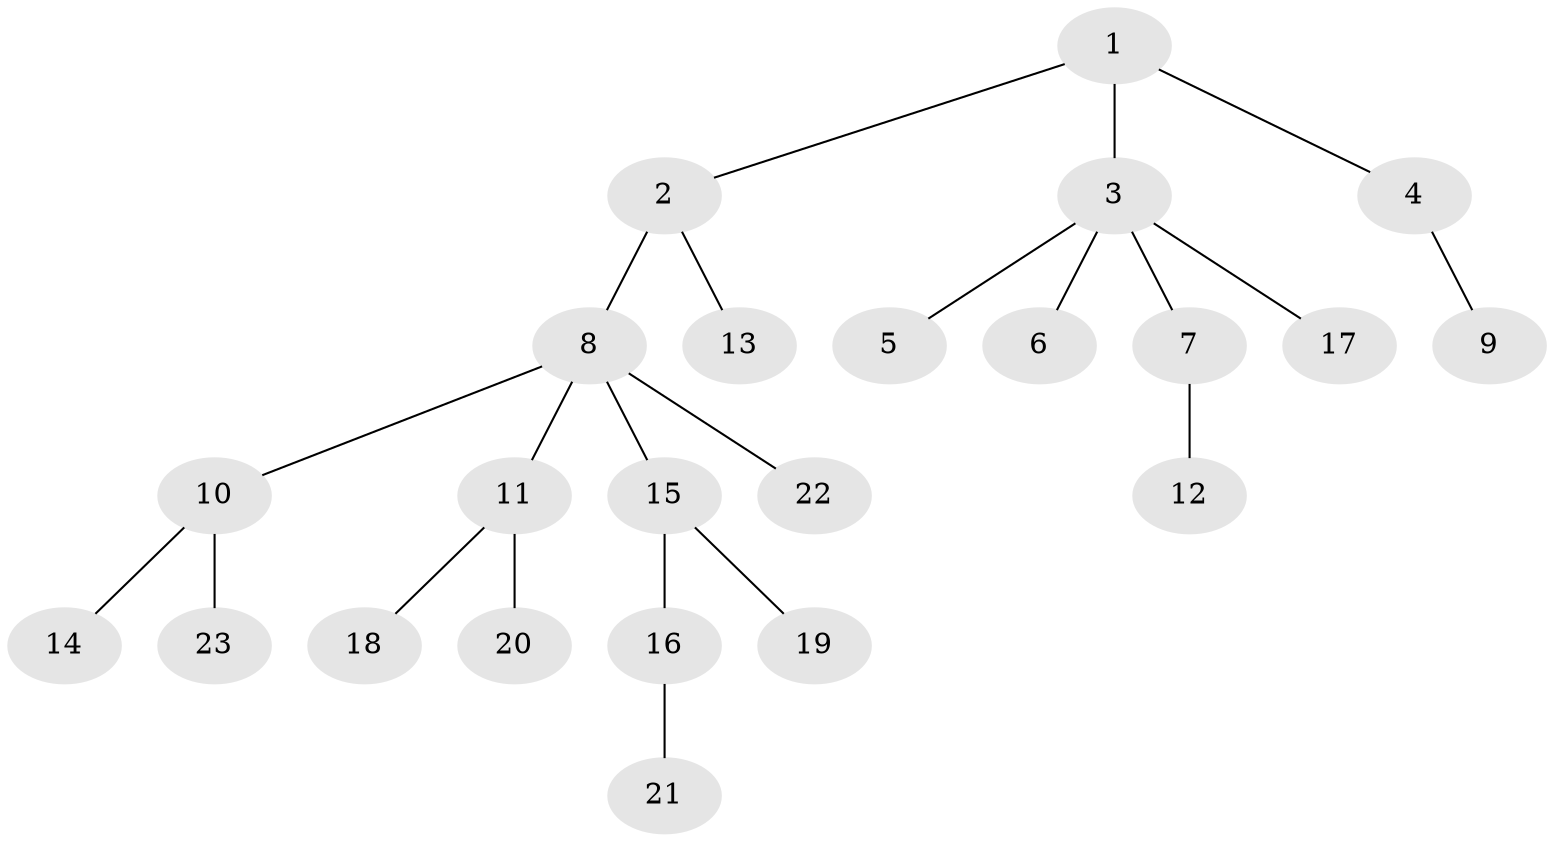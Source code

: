 // original degree distribution, {5: 0.013157894736842105, 4: 0.09210526315789473, 8: 0.013157894736842105, 2: 0.2631578947368421, 3: 0.14473684210526316, 1: 0.47368421052631576}
// Generated by graph-tools (version 1.1) at 2025/51/03/04/25 22:51:53]
// undirected, 23 vertices, 22 edges
graph export_dot {
  node [color=gray90,style=filled];
  1;
  2;
  3;
  4;
  5;
  6;
  7;
  8;
  9;
  10;
  11;
  12;
  13;
  14;
  15;
  16;
  17;
  18;
  19;
  20;
  21;
  22;
  23;
  1 -- 2 [weight=1.0];
  1 -- 3 [weight=1.0];
  1 -- 4 [weight=1.0];
  2 -- 8 [weight=2.0];
  2 -- 13 [weight=1.0];
  3 -- 5 [weight=1.0];
  3 -- 6 [weight=1.0];
  3 -- 7 [weight=1.0];
  3 -- 17 [weight=1.0];
  4 -- 9 [weight=1.0];
  7 -- 12 [weight=1.0];
  8 -- 10 [weight=1.0];
  8 -- 11 [weight=1.0];
  8 -- 15 [weight=1.0];
  8 -- 22 [weight=1.0];
  10 -- 14 [weight=1.0];
  10 -- 23 [weight=1.0];
  11 -- 18 [weight=1.0];
  11 -- 20 [weight=1.0];
  15 -- 16 [weight=1.0];
  15 -- 19 [weight=1.0];
  16 -- 21 [weight=1.0];
}
